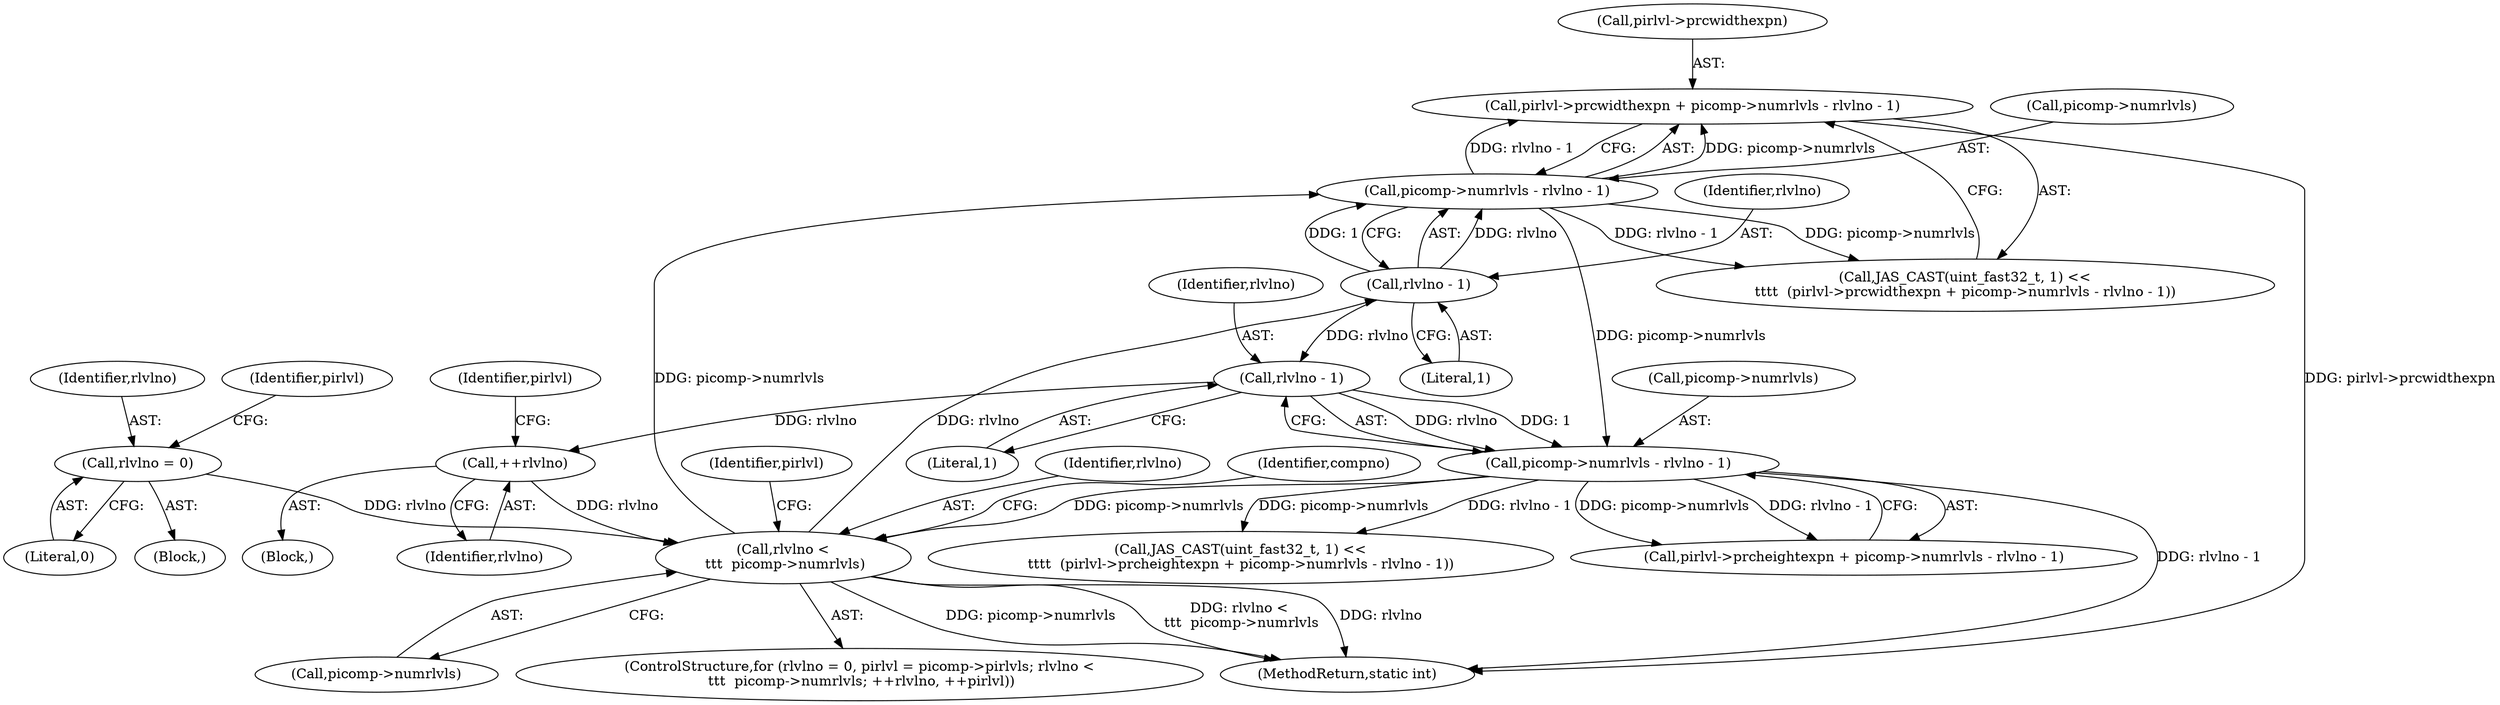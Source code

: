 digraph "0_jasper_f25486c3d4aa472fec79150f2c41ed4333395d3d@pointer" {
"1000226" [label="(Call,pirlvl->prcwidthexpn + picomp->numrlvls - rlvlno - 1)"];
"1000230" [label="(Call,picomp->numrlvls - rlvlno - 1)"];
"1000173" [label="(Call,rlvlno <\n \t\t\t  picomp->numrlvls)"];
"1000165" [label="(Call,rlvlno = 0)"];
"1000179" [label="(Call,++rlvlno)"];
"1000255" [label="(Call,rlvlno - 1)"];
"1000234" [label="(Call,rlvlno - 1)"];
"1000251" [label="(Call,picomp->numrlvls - rlvlno - 1)"];
"1000227" [label="(Call,pirlvl->prcwidthexpn)"];
"1000173" [label="(Call,rlvlno <\n \t\t\t  picomp->numrlvls)"];
"1000255" [label="(Call,rlvlno - 1)"];
"1000226" [label="(Call,pirlvl->prcwidthexpn + picomp->numrlvls - rlvlno - 1)"];
"1000252" [label="(Call,picomp->numrlvls)"];
"1000166" [label="(Identifier,rlvlno)"];
"1000247" [label="(Call,pirlvl->prcheightexpn + picomp->numrlvls - rlvlno - 1)"];
"1000164" [label="(Block,)"];
"1000230" [label="(Call,picomp->numrlvls - rlvlno - 1)"];
"1000174" [label="(Identifier,rlvlno)"];
"1000159" [label="(Identifier,compno)"];
"1000182" [label="(Identifier,pirlvl)"];
"1000257" [label="(Literal,1)"];
"1000251" [label="(Call,picomp->numrlvls - rlvlno - 1)"];
"1000256" [label="(Identifier,rlvlno)"];
"1000234" [label="(Call,rlvlno - 1)"];
"1000178" [label="(Block,)"];
"1000236" [label="(Literal,1)"];
"1000189" [label="(Identifier,pirlvl)"];
"1000716" [label="(MethodReturn,static int)"];
"1000235" [label="(Identifier,rlvlno)"];
"1000231" [label="(Call,picomp->numrlvls)"];
"1000175" [label="(Call,picomp->numrlvls)"];
"1000180" [label="(Identifier,rlvlno)"];
"1000163" [label="(ControlStructure,for (rlvlno = 0, pirlvl = picomp->pirlvls; rlvlno <\n \t\t\t  picomp->numrlvls; ++rlvlno, ++pirlvl))"];
"1000243" [label="(Call,JAS_CAST(uint_fast32_t, 1) <<\n\t\t\t\t  (pirlvl->prcheightexpn + picomp->numrlvls - rlvlno - 1))"];
"1000179" [label="(Call,++rlvlno)"];
"1000222" [label="(Call,JAS_CAST(uint_fast32_t, 1) <<\n\t\t\t\t  (pirlvl->prcwidthexpn + picomp->numrlvls - rlvlno - 1))"];
"1000167" [label="(Literal,0)"];
"1000169" [label="(Identifier,pirlvl)"];
"1000165" [label="(Call,rlvlno = 0)"];
"1000226" -> "1000222"  [label="AST: "];
"1000226" -> "1000230"  [label="CFG: "];
"1000227" -> "1000226"  [label="AST: "];
"1000230" -> "1000226"  [label="AST: "];
"1000222" -> "1000226"  [label="CFG: "];
"1000226" -> "1000716"  [label="DDG: pirlvl->prcwidthexpn"];
"1000230" -> "1000226"  [label="DDG: picomp->numrlvls"];
"1000230" -> "1000226"  [label="DDG: rlvlno - 1"];
"1000230" -> "1000234"  [label="CFG: "];
"1000231" -> "1000230"  [label="AST: "];
"1000234" -> "1000230"  [label="AST: "];
"1000230" -> "1000222"  [label="DDG: picomp->numrlvls"];
"1000230" -> "1000222"  [label="DDG: rlvlno - 1"];
"1000173" -> "1000230"  [label="DDG: picomp->numrlvls"];
"1000234" -> "1000230"  [label="DDG: rlvlno"];
"1000234" -> "1000230"  [label="DDG: 1"];
"1000230" -> "1000251"  [label="DDG: picomp->numrlvls"];
"1000173" -> "1000163"  [label="AST: "];
"1000173" -> "1000175"  [label="CFG: "];
"1000174" -> "1000173"  [label="AST: "];
"1000175" -> "1000173"  [label="AST: "];
"1000189" -> "1000173"  [label="CFG: "];
"1000159" -> "1000173"  [label="CFG: "];
"1000173" -> "1000716"  [label="DDG: rlvlno <\n \t\t\t  picomp->numrlvls"];
"1000173" -> "1000716"  [label="DDG: rlvlno"];
"1000173" -> "1000716"  [label="DDG: picomp->numrlvls"];
"1000165" -> "1000173"  [label="DDG: rlvlno"];
"1000179" -> "1000173"  [label="DDG: rlvlno"];
"1000251" -> "1000173"  [label="DDG: picomp->numrlvls"];
"1000173" -> "1000234"  [label="DDG: rlvlno"];
"1000165" -> "1000164"  [label="AST: "];
"1000165" -> "1000167"  [label="CFG: "];
"1000166" -> "1000165"  [label="AST: "];
"1000167" -> "1000165"  [label="AST: "];
"1000169" -> "1000165"  [label="CFG: "];
"1000179" -> "1000178"  [label="AST: "];
"1000179" -> "1000180"  [label="CFG: "];
"1000180" -> "1000179"  [label="AST: "];
"1000182" -> "1000179"  [label="CFG: "];
"1000255" -> "1000179"  [label="DDG: rlvlno"];
"1000255" -> "1000251"  [label="AST: "];
"1000255" -> "1000257"  [label="CFG: "];
"1000256" -> "1000255"  [label="AST: "];
"1000257" -> "1000255"  [label="AST: "];
"1000251" -> "1000255"  [label="CFG: "];
"1000255" -> "1000251"  [label="DDG: rlvlno"];
"1000255" -> "1000251"  [label="DDG: 1"];
"1000234" -> "1000255"  [label="DDG: rlvlno"];
"1000234" -> "1000236"  [label="CFG: "];
"1000235" -> "1000234"  [label="AST: "];
"1000236" -> "1000234"  [label="AST: "];
"1000251" -> "1000247"  [label="AST: "];
"1000252" -> "1000251"  [label="AST: "];
"1000247" -> "1000251"  [label="CFG: "];
"1000251" -> "1000716"  [label="DDG: rlvlno - 1"];
"1000251" -> "1000243"  [label="DDG: picomp->numrlvls"];
"1000251" -> "1000243"  [label="DDG: rlvlno - 1"];
"1000251" -> "1000247"  [label="DDG: picomp->numrlvls"];
"1000251" -> "1000247"  [label="DDG: rlvlno - 1"];
}
